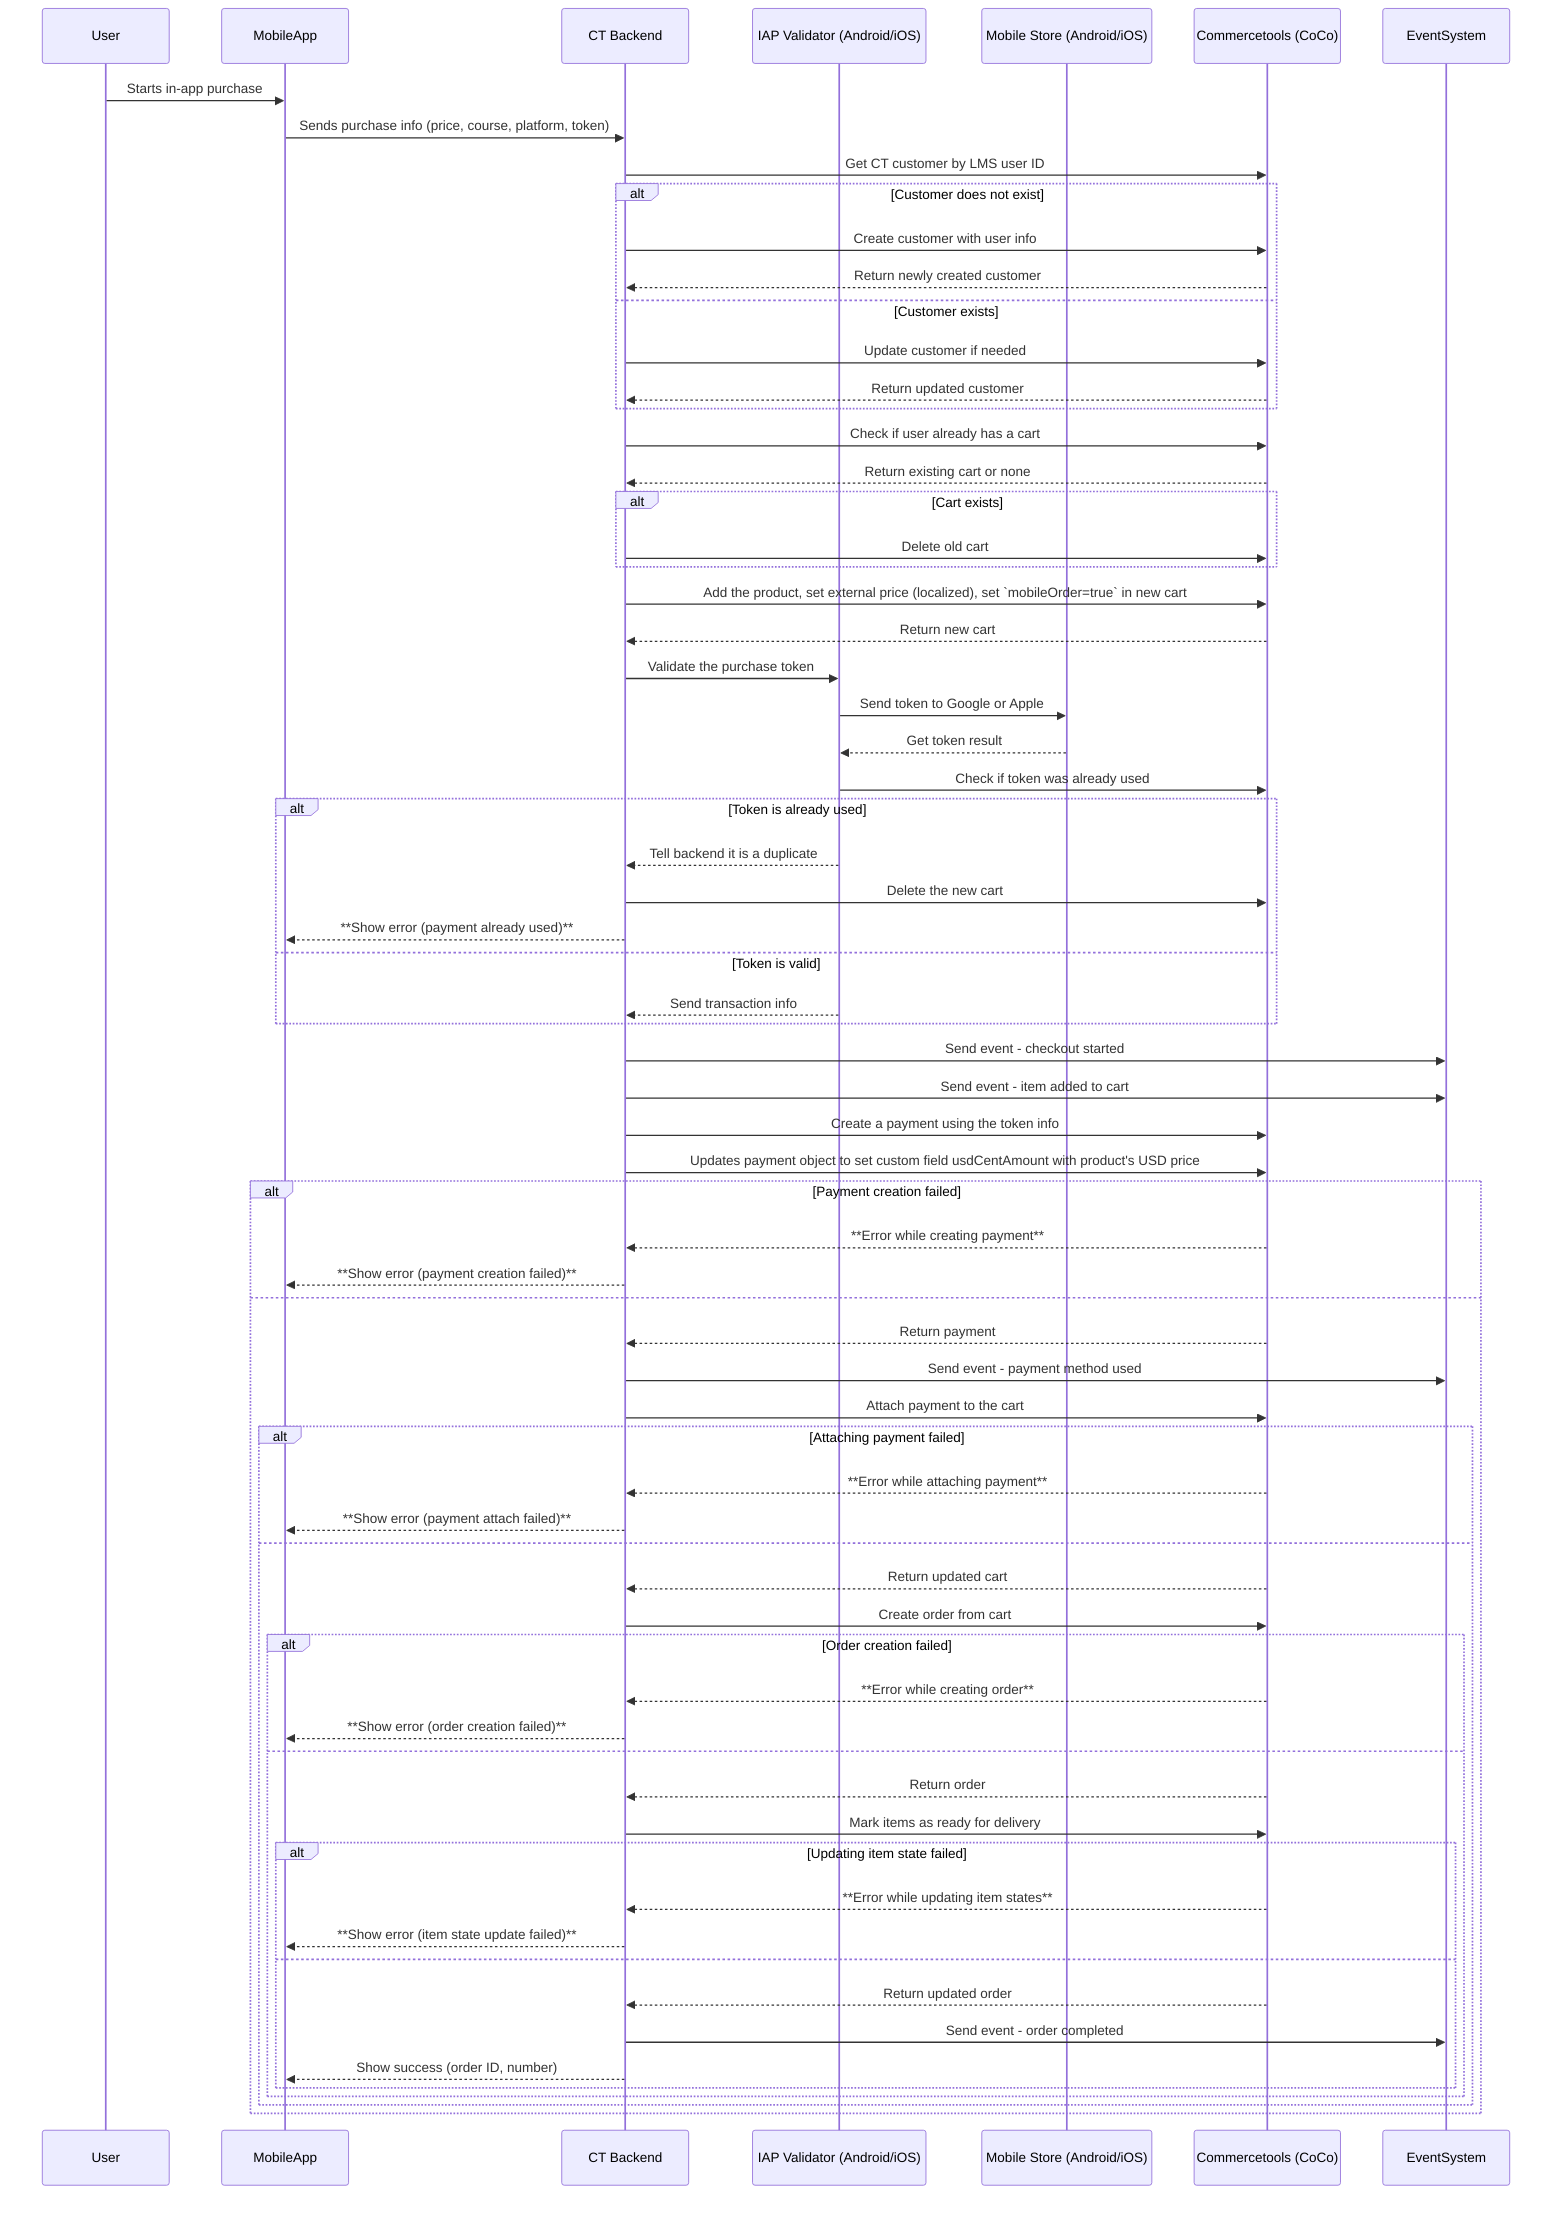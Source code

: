 sequenceDiagram
    participant User
    participant MobileApp
    participant CTBackend as CT Backend
    participant IAPValidator as IAP Validator (Android/iOS)
    participant MobileStore as Mobile Store (Android/iOS)
    participant CoCo as Commercetools (CoCo)
    participant EventSystem

    User->>MobileApp: Starts in-app purchase
    MobileApp->>CTBackend: Sends purchase info (price, course, platform, token)

    CTBackend->>CoCo: Get CT customer by LMS user ID
    alt Customer does not exist
        CTBackend->>CoCo: Create customer with user info
        CoCo-->>CTBackend: Return newly created customer
    else Customer exists
        CTBackend->>CoCo: Update customer if needed
        CoCo-->>CTBackend: Return updated customer
    end

    CTBackend->>CoCo: Check if user already has a cart
    CoCo-->>CTBackend: Return existing cart or none
    alt Cart exists
        CTBackend->>CoCo: Delete old cart
    end

    CTBackend->>CoCo: Add the product, set external price (localized), set `mobileOrder=true` in new cart
    CoCo-->>CTBackend: Return new cart

    CTBackend->>IAPValidator: Validate the purchase token
    IAPValidator->>MobileStore: Send token to Google or Apple
    MobileStore-->>IAPValidator: Get token result

    IAPValidator->>CoCo: Check if token was already used
    alt Token is already used
        IAPValidator-->>CTBackend: Tell backend it is a duplicate
        CTBackend->>CoCo: Delete the new cart
        CTBackend-->>MobileApp: **Show error (payment already used)**
    else Token is valid
        IAPValidator-->>CTBackend: Send transaction info
    end

    CTBackend->>EventSystem: Send event - checkout started
    CTBackend->>EventSystem: Send event - item added to cart

    CTBackend->>CoCo: Create a payment using the token info
    CTBackend->>CoCo: Updates payment object to set custom field usdCentAmount with product's USD price
    alt Payment creation failed
        CoCo-->>CTBackend: **Error while creating payment**
        CTBackend-->>MobileApp: **Show error (payment creation failed)**
    else
        CoCo-->>CTBackend: Return payment
        CTBackend->>EventSystem: Send event - payment method used

        CTBackend->>CoCo: Attach payment to the cart
        alt Attaching payment failed
            CoCo-->>CTBackend: **Error while attaching payment**
            CTBackend-->>MobileApp: **Show error (payment attach failed)**
        else
            CoCo-->>CTBackend: Return updated cart

            CTBackend->>CoCo: Create order from cart
            alt Order creation failed
                CoCo-->>CTBackend: **Error while creating order**
                CTBackend-->>MobileApp: **Show error (order creation failed)**
            else
                CoCo-->>CTBackend: Return order

                CTBackend->>CoCo: Mark items as ready for delivery
                alt Updating item state failed
                    CoCo-->>CTBackend: **Error while updating item states**
                    CTBackend-->>MobileApp: **Show error (item state update failed)**
                else
                    CoCo-->>CTBackend: Return updated order

                    CTBackend->>EventSystem: Send event - order completed
                    CTBackend-->>MobileApp: Show success (order ID, number)
                end
            end
        end
    end